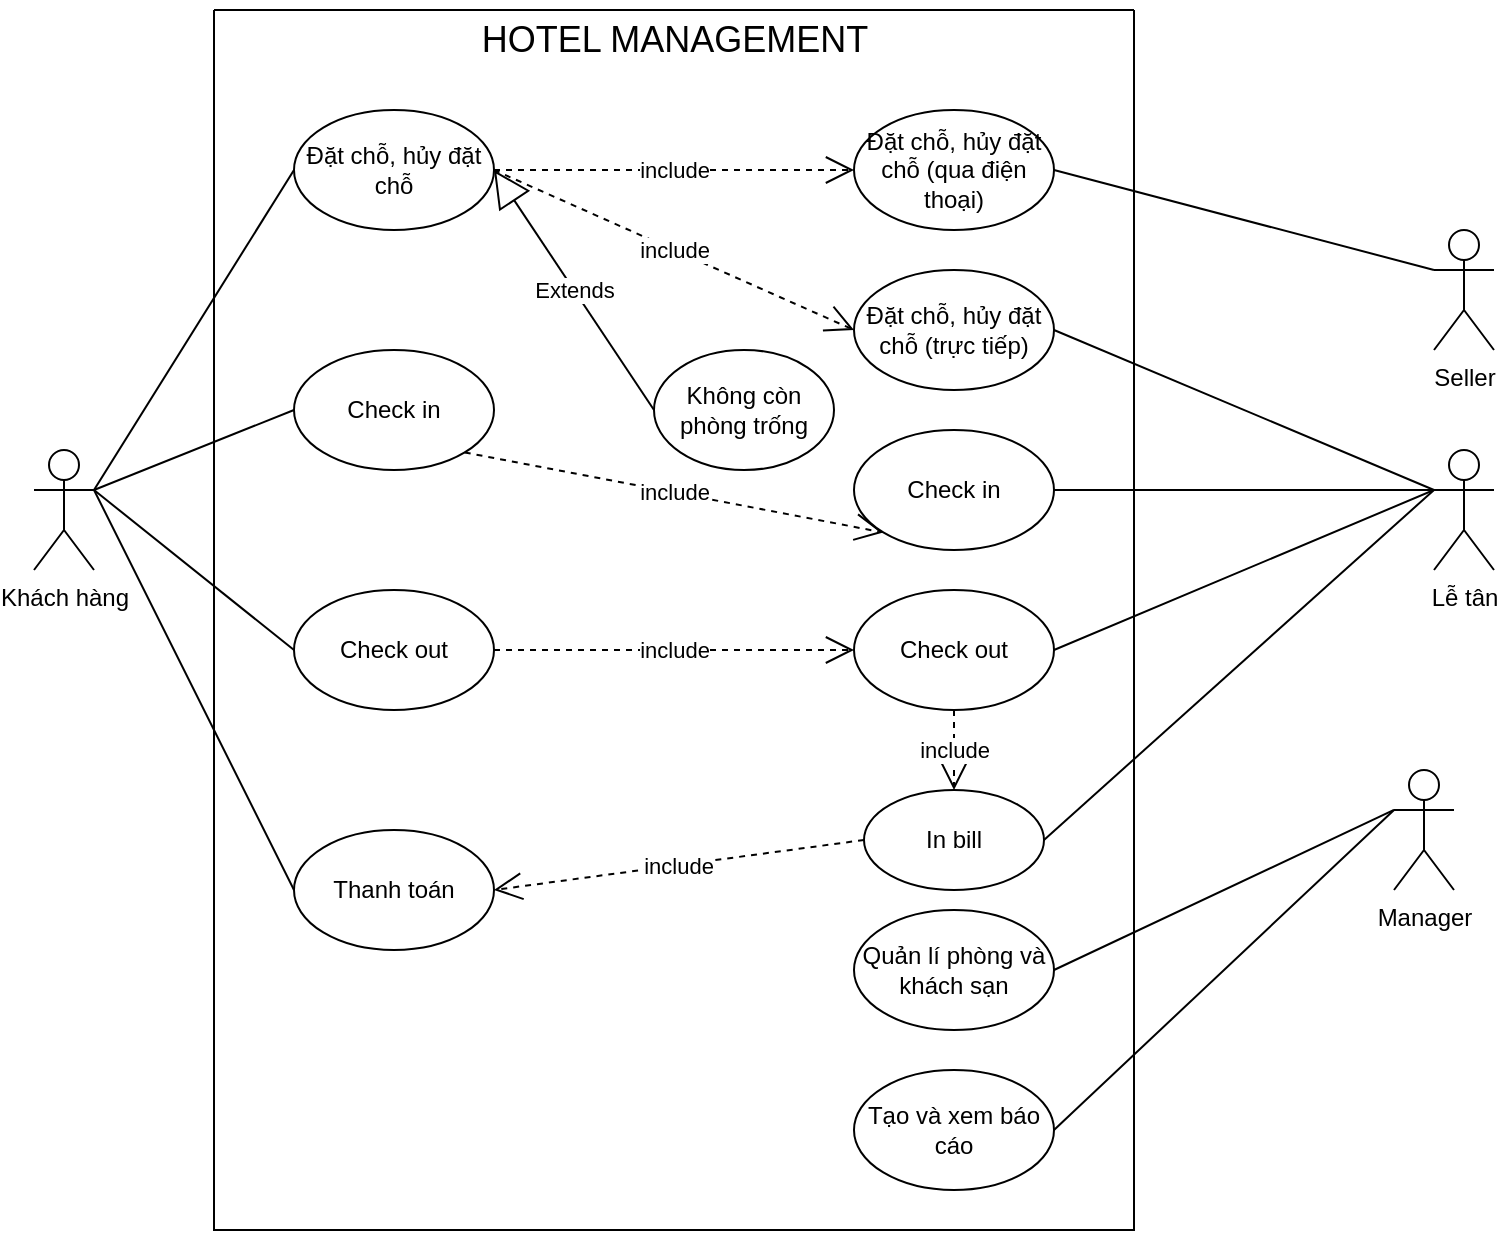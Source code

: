 <mxfile version="22.1.5" type="device" pages="2">
  <diagram name="Page-1" id="uZ3OU5pdZBP6D6zqTWE5">
    <mxGraphModel dx="1282" dy="557" grid="1" gridSize="10" guides="1" tooltips="1" connect="1" arrows="1" fold="1" page="1" pageScale="1" pageWidth="850" pageHeight="1100" math="0" shadow="0">
      <root>
        <mxCell id="0" />
        <mxCell id="1" parent="0" />
        <mxCell id="-3wzFjzAV5iXs3W9r8vI-2" value="" style="swimlane;startSize=0;" parent="1" vertex="1">
          <mxGeometry x="130" y="30" width="460" height="610" as="geometry" />
        </mxCell>
        <mxCell id="-3wzFjzAV5iXs3W9r8vI-3" value="&lt;font style=&quot;font-size: 18px;&quot;&gt;HOTEL MANAGEMENT&lt;/font&gt;" style="text;html=1;align=center;verticalAlign=middle;resizable=0;points=[];autosize=1;strokeColor=none;fillColor=none;" parent="-3wzFjzAV5iXs3W9r8vI-2" vertex="1">
          <mxGeometry x="120" y="-5" width="220" height="40" as="geometry" />
        </mxCell>
        <mxCell id="-3wzFjzAV5iXs3W9r8vI-7" value="Đặt chỗ, hủy đặt chỗ (qua điện thoại)" style="ellipse;whiteSpace=wrap;html=1;" parent="-3wzFjzAV5iXs3W9r8vI-2" vertex="1">
          <mxGeometry x="320" y="50" width="100" height="60" as="geometry" />
        </mxCell>
        <mxCell id="-3wzFjzAV5iXs3W9r8vI-8" value="Check in" style="ellipse;whiteSpace=wrap;html=1;" parent="-3wzFjzAV5iXs3W9r8vI-2" vertex="1">
          <mxGeometry x="320" y="210" width="100" height="60" as="geometry" />
        </mxCell>
        <mxCell id="-3wzFjzAV5iXs3W9r8vI-10" value="In bill" style="ellipse;whiteSpace=wrap;html=1;" parent="-3wzFjzAV5iXs3W9r8vI-2" vertex="1">
          <mxGeometry x="325" y="390" width="90" height="50" as="geometry" />
        </mxCell>
        <mxCell id="-3wzFjzAV5iXs3W9r8vI-9" value="Check out" style="ellipse;whiteSpace=wrap;html=1;" parent="-3wzFjzAV5iXs3W9r8vI-2" vertex="1">
          <mxGeometry x="320" y="290" width="100" height="60" as="geometry" />
        </mxCell>
        <mxCell id="-3wzFjzAV5iXs3W9r8vI-12" value="" style="endArrow=none;html=1;rounded=0;entryX=1;entryY=0.5;entryDx=0;entryDy=0;exitX=1;exitY=0.5;exitDx=0;exitDy=0;" parent="-3wzFjzAV5iXs3W9r8vI-2" source="-3wzFjzAV5iXs3W9r8vI-8" target="-3wzFjzAV5iXs3W9r8vI-9" edge="1">
          <mxGeometry width="50" height="50" relative="1" as="geometry">
            <mxPoint x="250" y="220" as="sourcePoint" />
            <mxPoint x="300" y="170" as="targetPoint" />
            <Array as="points">
              <mxPoint x="610" y="240" />
            </Array>
          </mxGeometry>
        </mxCell>
        <mxCell id="-3wzFjzAV5iXs3W9r8vI-14" value="" style="endArrow=none;html=1;rounded=0;entryX=1;entryY=0.5;entryDx=0;entryDy=0;" parent="-3wzFjzAV5iXs3W9r8vI-2" target="-3wzFjzAV5iXs3W9r8vI-10" edge="1">
          <mxGeometry width="50" height="50" relative="1" as="geometry">
            <mxPoint x="610" y="240" as="sourcePoint" />
            <mxPoint x="300" y="170" as="targetPoint" />
          </mxGeometry>
        </mxCell>
        <mxCell id="-3wzFjzAV5iXs3W9r8vI-18" value="Quản lí phòng và khách sạn" style="ellipse;whiteSpace=wrap;html=1;" parent="-3wzFjzAV5iXs3W9r8vI-2" vertex="1">
          <mxGeometry x="320" y="450" width="100" height="60" as="geometry" />
        </mxCell>
        <mxCell id="-3wzFjzAV5iXs3W9r8vI-19" value="Tạo và xem báo cáo" style="ellipse;whiteSpace=wrap;html=1;" parent="-3wzFjzAV5iXs3W9r8vI-2" vertex="1">
          <mxGeometry x="320" y="530" width="100" height="60" as="geometry" />
        </mxCell>
        <mxCell id="-3wzFjzAV5iXs3W9r8vI-27" value="Đặt chỗ, hủy đặt chỗ (trực tiếp)" style="ellipse;whiteSpace=wrap;html=1;" parent="-3wzFjzAV5iXs3W9r8vI-2" vertex="1">
          <mxGeometry x="320" y="130" width="100" height="60" as="geometry" />
        </mxCell>
        <mxCell id="-3wzFjzAV5iXs3W9r8vI-29" value="Đặt chỗ, hủy đặt chỗ" style="ellipse;whiteSpace=wrap;html=1;" parent="-3wzFjzAV5iXs3W9r8vI-2" vertex="1">
          <mxGeometry x="40" y="50" width="100" height="60" as="geometry" />
        </mxCell>
        <mxCell id="-3wzFjzAV5iXs3W9r8vI-32" value="Check in" style="ellipse;whiteSpace=wrap;html=1;" parent="-3wzFjzAV5iXs3W9r8vI-2" vertex="1">
          <mxGeometry x="40" y="170" width="100" height="60" as="geometry" />
        </mxCell>
        <mxCell id="-3wzFjzAV5iXs3W9r8vI-33" value="Check out" style="ellipse;whiteSpace=wrap;html=1;" parent="-3wzFjzAV5iXs3W9r8vI-2" vertex="1">
          <mxGeometry x="40" y="290" width="100" height="60" as="geometry" />
        </mxCell>
        <mxCell id="-3wzFjzAV5iXs3W9r8vI-37" value="include" style="endArrow=open;endSize=12;dashed=1;html=1;rounded=0;exitX=1;exitY=0.5;exitDx=0;exitDy=0;entryX=0;entryY=0.5;entryDx=0;entryDy=0;" parent="-3wzFjzAV5iXs3W9r8vI-2" source="-3wzFjzAV5iXs3W9r8vI-29" target="-3wzFjzAV5iXs3W9r8vI-7" edge="1">
          <mxGeometry width="160" relative="1" as="geometry">
            <mxPoint x="140" y="60" as="sourcePoint" />
            <mxPoint x="300" y="60" as="targetPoint" />
          </mxGeometry>
        </mxCell>
        <mxCell id="-3wzFjzAV5iXs3W9r8vI-38" value="include" style="endArrow=open;endSize=12;dashed=1;html=1;rounded=0;exitX=1;exitY=0.5;exitDx=0;exitDy=0;entryX=0;entryY=0.5;entryDx=0;entryDy=0;" parent="-3wzFjzAV5iXs3W9r8vI-2" source="-3wzFjzAV5iXs3W9r8vI-29" target="-3wzFjzAV5iXs3W9r8vI-27" edge="1">
          <mxGeometry width="160" relative="1" as="geometry">
            <mxPoint x="140" y="90" as="sourcePoint" />
            <mxPoint x="300" y="90" as="targetPoint" />
          </mxGeometry>
        </mxCell>
        <mxCell id="-3wzFjzAV5iXs3W9r8vI-39" value="Không còn phòng trống" style="ellipse;whiteSpace=wrap;html=1;" parent="-3wzFjzAV5iXs3W9r8vI-2" vertex="1">
          <mxGeometry x="220" y="170" width="90" height="60" as="geometry" />
        </mxCell>
        <mxCell id="-3wzFjzAV5iXs3W9r8vI-42" value="include" style="endArrow=open;endSize=12;dashed=1;html=1;rounded=0;exitX=1;exitY=1;exitDx=0;exitDy=0;entryX=0;entryY=1;entryDx=0;entryDy=0;" parent="-3wzFjzAV5iXs3W9r8vI-2" source="-3wzFjzAV5iXs3W9r8vI-32" target="-3wzFjzAV5iXs3W9r8vI-8" edge="1">
          <mxGeometry width="160" relative="1" as="geometry">
            <mxPoint x="340" y="290" as="sourcePoint" />
            <mxPoint x="500" y="290" as="targetPoint" />
          </mxGeometry>
        </mxCell>
        <mxCell id="-3wzFjzAV5iXs3W9r8vI-43" value="include" style="endArrow=open;endSize=12;dashed=1;html=1;rounded=0;entryX=0;entryY=0.5;entryDx=0;entryDy=0;exitX=1;exitY=0.5;exitDx=0;exitDy=0;" parent="-3wzFjzAV5iXs3W9r8vI-2" source="-3wzFjzAV5iXs3W9r8vI-33" target="-3wzFjzAV5iXs3W9r8vI-9" edge="1">
          <mxGeometry width="160" relative="1" as="geometry">
            <mxPoint x="260" y="353.75" as="sourcePoint" />
            <mxPoint x="150" y="340" as="targetPoint" />
          </mxGeometry>
        </mxCell>
        <mxCell id="-3wzFjzAV5iXs3W9r8vI-47" value="Extends" style="endArrow=block;endSize=16;endFill=0;html=1;rounded=0;exitX=0;exitY=0.5;exitDx=0;exitDy=0;entryX=1;entryY=0.5;entryDx=0;entryDy=0;" parent="-3wzFjzAV5iXs3W9r8vI-2" source="-3wzFjzAV5iXs3W9r8vI-39" target="-3wzFjzAV5iXs3W9r8vI-29" edge="1">
          <mxGeometry width="160" relative="1" as="geometry">
            <mxPoint x="90" y="140" as="sourcePoint" />
            <mxPoint x="250" y="140" as="targetPoint" />
          </mxGeometry>
        </mxCell>
        <mxCell id="-3wzFjzAV5iXs3W9r8vI-48" value="include" style="endArrow=open;endSize=12;dashed=1;html=1;rounded=0;exitX=0.5;exitY=1;exitDx=0;exitDy=0;entryX=0.5;entryY=0;entryDx=0;entryDy=0;" parent="-3wzFjzAV5iXs3W9r8vI-2" source="-3wzFjzAV5iXs3W9r8vI-9" target="-3wzFjzAV5iXs3W9r8vI-10" edge="1">
          <mxGeometry width="160" relative="1" as="geometry">
            <mxPoint x="170" y="380" as="sourcePoint" />
            <mxPoint x="330" y="380" as="targetPoint" />
          </mxGeometry>
        </mxCell>
        <mxCell id="-3wzFjzAV5iXs3W9r8vI-49" value="Thanh toán" style="ellipse;whiteSpace=wrap;html=1;" parent="-3wzFjzAV5iXs3W9r8vI-2" vertex="1">
          <mxGeometry x="40" y="410" width="100" height="60" as="geometry" />
        </mxCell>
        <mxCell id="-3wzFjzAV5iXs3W9r8vI-50" value="include" style="endArrow=open;endSize=12;dashed=1;html=1;rounded=0;exitX=0;exitY=0.5;exitDx=0;exitDy=0;entryX=1;entryY=0.5;entryDx=0;entryDy=0;" parent="-3wzFjzAV5iXs3W9r8vI-2" source="-3wzFjzAV5iXs3W9r8vI-10" target="-3wzFjzAV5iXs3W9r8vI-49" edge="1">
          <mxGeometry width="160" relative="1" as="geometry">
            <mxPoint x="160" y="430" as="sourcePoint" />
            <mxPoint x="320" y="430" as="targetPoint" />
          </mxGeometry>
        </mxCell>
        <mxCell id="-3wzFjzAV5iXs3W9r8vI-6" value="Lễ tân" style="shape=umlActor;verticalLabelPosition=bottom;verticalAlign=top;html=1;outlineConnect=0;" parent="1" vertex="1">
          <mxGeometry x="740" y="250" width="30" height="60" as="geometry" />
        </mxCell>
        <mxCell id="-3wzFjzAV5iXs3W9r8vI-15" value="Seller" style="shape=umlActor;verticalLabelPosition=bottom;verticalAlign=top;html=1;outlineConnect=0;" parent="1" vertex="1">
          <mxGeometry x="740" y="140" width="30" height="60" as="geometry" />
        </mxCell>
        <mxCell id="-3wzFjzAV5iXs3W9r8vI-16" value="" style="endArrow=none;html=1;rounded=0;exitX=0;exitY=0.333;exitDx=0;exitDy=0;exitPerimeter=0;entryX=1;entryY=0.5;entryDx=0;entryDy=0;" parent="1" source="-3wzFjzAV5iXs3W9r8vI-15" target="-3wzFjzAV5iXs3W9r8vI-7" edge="1">
          <mxGeometry width="50" height="50" relative="1" as="geometry">
            <mxPoint x="350" y="100" as="sourcePoint" />
            <mxPoint x="670" y="100" as="targetPoint" />
          </mxGeometry>
        </mxCell>
        <mxCell id="-3wzFjzAV5iXs3W9r8vI-11" value="" style="endArrow=none;html=1;rounded=0;exitX=0;exitY=0.333;exitDx=0;exitDy=0;exitPerimeter=0;entryX=1;entryY=0.5;entryDx=0;entryDy=0;" parent="1" source="-3wzFjzAV5iXs3W9r8vI-6" target="-3wzFjzAV5iXs3W9r8vI-27" edge="1">
          <mxGeometry width="50" height="50" relative="1" as="geometry">
            <mxPoint x="380" y="250" as="sourcePoint" />
            <mxPoint x="430" y="200" as="targetPoint" />
          </mxGeometry>
        </mxCell>
        <mxCell id="-3wzFjzAV5iXs3W9r8vI-20" value="Manager" style="shape=umlActor;verticalLabelPosition=bottom;verticalAlign=top;html=1;outlineConnect=0;" parent="1" vertex="1">
          <mxGeometry x="720" y="410" width="30" height="60" as="geometry" />
        </mxCell>
        <mxCell id="-3wzFjzAV5iXs3W9r8vI-23" value="" style="endArrow=none;html=1;rounded=0;entryX=0;entryY=0.333;entryDx=0;entryDy=0;entryPerimeter=0;exitX=1;exitY=0.5;exitDx=0;exitDy=0;" parent="1" source="-3wzFjzAV5iXs3W9r8vI-18" target="-3wzFjzAV5iXs3W9r8vI-20" edge="1">
          <mxGeometry width="50" height="50" relative="1" as="geometry">
            <mxPoint x="530" y="490" as="sourcePoint" />
            <mxPoint x="580" y="440" as="targetPoint" />
          </mxGeometry>
        </mxCell>
        <mxCell id="-3wzFjzAV5iXs3W9r8vI-24" value="" style="endArrow=none;html=1;rounded=0;entryX=0;entryY=0.333;entryDx=0;entryDy=0;entryPerimeter=0;exitX=1;exitY=0.5;exitDx=0;exitDy=0;" parent="1" source="-3wzFjzAV5iXs3W9r8vI-19" target="-3wzFjzAV5iXs3W9r8vI-20" edge="1">
          <mxGeometry width="50" height="50" relative="1" as="geometry">
            <mxPoint x="530" y="490" as="sourcePoint" />
            <mxPoint x="580" y="440" as="targetPoint" />
          </mxGeometry>
        </mxCell>
        <mxCell id="-3wzFjzAV5iXs3W9r8vI-25" value="Khách hàng" style="shape=umlActor;verticalLabelPosition=bottom;verticalAlign=top;html=1;outlineConnect=0;" parent="1" vertex="1">
          <mxGeometry x="40" y="250" width="30" height="60" as="geometry" />
        </mxCell>
        <mxCell id="-3wzFjzAV5iXs3W9r8vI-34" value="" style="endArrow=none;html=1;rounded=0;entryX=0;entryY=0.5;entryDx=0;entryDy=0;" parent="1" target="-3wzFjzAV5iXs3W9r8vI-29" edge="1">
          <mxGeometry width="50" height="50" relative="1" as="geometry">
            <mxPoint x="70" y="270" as="sourcePoint" />
            <mxPoint x="120" y="220" as="targetPoint" />
          </mxGeometry>
        </mxCell>
        <mxCell id="-3wzFjzAV5iXs3W9r8vI-35" value="" style="endArrow=none;html=1;rounded=0;entryX=0;entryY=0.5;entryDx=0;entryDy=0;" parent="1" target="-3wzFjzAV5iXs3W9r8vI-32" edge="1">
          <mxGeometry width="50" height="50" relative="1" as="geometry">
            <mxPoint x="70" y="270" as="sourcePoint" />
            <mxPoint x="120" y="220" as="targetPoint" />
          </mxGeometry>
        </mxCell>
        <mxCell id="-3wzFjzAV5iXs3W9r8vI-36" value="" style="endArrow=none;html=1;rounded=0;entryX=0;entryY=0.5;entryDx=0;entryDy=0;" parent="1" target="-3wzFjzAV5iXs3W9r8vI-33" edge="1">
          <mxGeometry width="50" height="50" relative="1" as="geometry">
            <mxPoint x="70" y="270" as="sourcePoint" />
            <mxPoint x="120" y="220" as="targetPoint" />
          </mxGeometry>
        </mxCell>
        <mxCell id="-3wzFjzAV5iXs3W9r8vI-51" value="" style="endArrow=none;html=1;rounded=0;exitX=1;exitY=0.333;exitDx=0;exitDy=0;exitPerimeter=0;entryX=0;entryY=0.5;entryDx=0;entryDy=0;" parent="1" source="-3wzFjzAV5iXs3W9r8vI-25" target="-3wzFjzAV5iXs3W9r8vI-49" edge="1">
          <mxGeometry width="50" height="50" relative="1" as="geometry">
            <mxPoint x="530" y="430" as="sourcePoint" />
            <mxPoint x="580" y="380" as="targetPoint" />
          </mxGeometry>
        </mxCell>
      </root>
    </mxGraphModel>
  </diagram>
  <diagram id="QxYnnGzKXqiOWtf7KhdB" name="Page-2">
    <mxGraphModel dx="1282" dy="557" grid="1" gridSize="10" guides="1" tooltips="1" connect="1" arrows="1" fold="1" page="1" pageScale="1" pageWidth="850" pageHeight="1100" math="0" shadow="0">
      <root>
        <mxCell id="0" />
        <mxCell id="1" parent="0" />
      </root>
    </mxGraphModel>
  </diagram>
</mxfile>
